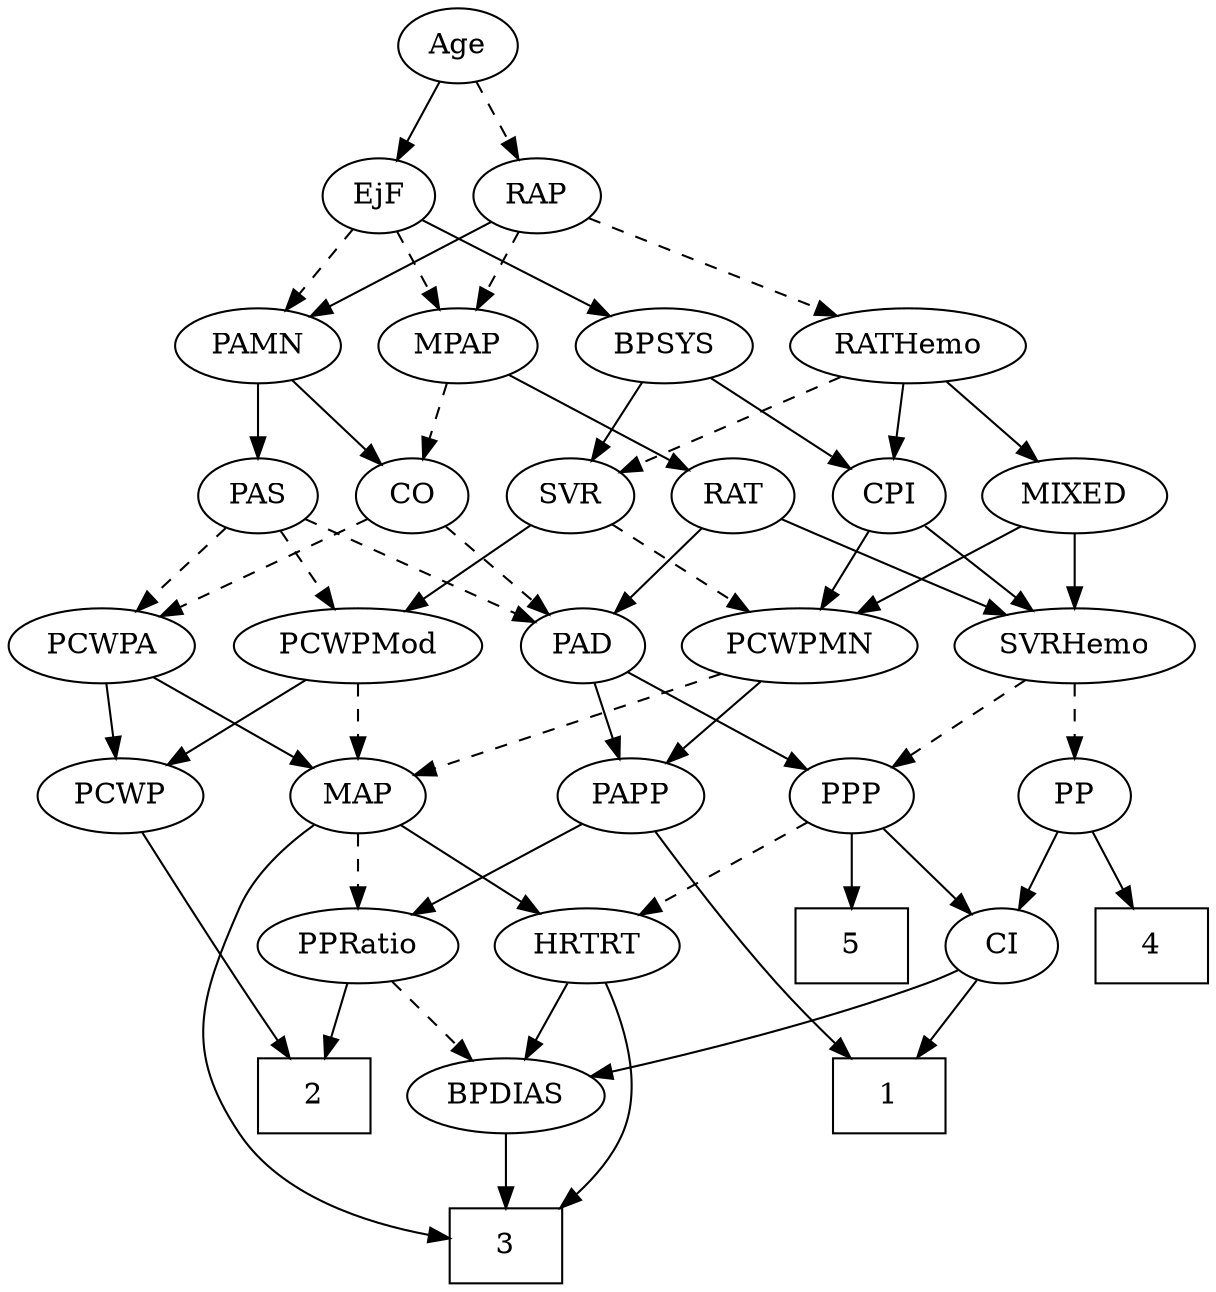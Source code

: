 strict digraph {
	graph [bb="0,0,544.6,612"];
	node [label="\N"];
	1	[height=0.5,
		pos="398.6,90",
		shape=box,
		width=0.75];
	2	[height=0.5,
		pos="140.6,90",
		shape=box,
		width=0.75];
	3	[height=0.5,
		pos="195.6,18",
		shape=box,
		width=0.75];
	4	[height=0.5,
		pos="517.6,162",
		shape=box,
		width=0.75];
	5	[height=0.5,
		pos="373.6,162",
		shape=box,
		width=0.75];
	Age	[height=0.5,
		pos="185.6,594",
		width=0.75];
	EjF	[height=0.5,
		pos="149.6,522",
		width=0.75];
	Age -> EjF	[pos="e,157.9,539.15 177.25,576.76 172.88,568.28 167.45,557.71 162.55,548.2",
		style=solid];
	RAP	[height=0.5,
		pos="222.6,522",
		width=0.77632];
	Age -> RAP	[pos="e,214.06,539.15 194.18,576.76 198.66,568.28 204.25,557.71 209.28,548.2",
		style=dashed];
	MPAP	[height=0.5,
		pos="186.6,450",
		width=0.97491];
	EjF -> MPAP	[pos="e,177.8,467.63 158.18,504.76 162.6,496.4 168.09,486.02 173.06,476.61",
		style=dashed];
	BPSYS	[height=0.5,
		pos="277.6,450",
		width=1.0471];
	EjF -> BPSYS	[pos="e,253.48,464.19 169.88,509.91 189.92,498.95 220.91,482 244.51,469.09",
		style=solid];
	PAMN	[height=0.5,
		pos="97.596,450",
		width=1.011];
	EjF -> PAMN	[pos="e,109.83,467.47 138.06,505.46 131.58,496.74 123.34,485.65 115.99,475.76",
		style=dashed];
	RAP -> MPAP	[pos="e,195.15,467.63 214.25,504.76 209.95,496.4 204.6,486.02 199.77,476.61",
		style=dashed];
	RAP -> PAMN	[pos="e,120.93,464.07 202.23,509.6 182.66,498.63 152.75,481.89 129.92,469.1",
		style=solid];
	RATHemo	[height=0.5,
		pos="382.6,450",
		width=1.3721];
	RAP -> RATHemo	[pos="e,352.2,464.3 245.18,511.12 270.55,500.02 312.21,481.8 343.02,468.32",
		style=dashed];
	MIXED	[height=0.5,
		pos="467.6,378",
		width=1.1193];
	PCWPMN	[height=0.5,
		pos="349.6,306",
		width=1.3902];
	MIXED -> PCWPMN	[pos="e,374.49,321.77 444.28,363.17 426.81,352.8 402.65,338.47 383.1,326.88",
		style=solid];
	SVRHemo	[height=0.5,
		pos="467.6,306",
		width=1.3902];
	MIXED -> SVRHemo	[pos="e,467.6,324.1 467.6,359.7 467.6,351.98 467.6,342.71 467.6,334.11",
		style=solid];
	CO	[height=0.5,
		pos="164.6,378",
		width=0.75];
	MPAP -> CO	[pos="e,169.87,395.79 181.27,432.05 178.76,424.06 175.7,414.33 172.89,405.4",
		style=dashed];
	RAT	[height=0.5,
		pos="310.6,378",
		width=0.75827];
	MPAP -> RAT	[pos="e,290.46,390.37 209.34,436.16 229.65,424.7 259.51,407.84 281.54,395.4",
		style=solid];
	CPI	[height=0.5,
		pos="382.6,378",
		width=0.75];
	BPSYS -> CPI	[pos="e,364.1,391.33 298.59,435 314.9,424.13 337.64,408.97 355.35,397.16",
		style=solid];
	SVR	[height=0.5,
		pos="237.6,378",
		width=0.77632];
	BPSYS -> SVR	[pos="e,247.01,395.47 268.12,432.41 263.33,424.04 257.43,413.71 252.09,404.37",
		style=solid];
	PAD	[height=0.5,
		pos="252.6,306",
		width=0.79437];
	PPP	[height=0.5,
		pos="373.6,234",
		width=0.75];
	PAD -> PPP	[pos="e,353.68,246.52 272.85,293.28 292.6,281.86 322.82,264.37 345.01,251.54",
		style=solid];
	PAPP	[height=0.5,
		pos="274.6,234",
		width=0.88464];
	PAD -> PAPP	[pos="e,269.32,251.79 257.92,288.05 260.44,280.06 263.49,270.33 266.3,261.4",
		style=solid];
	CO -> PAD	[pos="e,235.38,320.69 181.56,363.5 194.51,353.21 212.54,338.86 227.2,327.2",
		style=dashed];
	PCWPA	[height=0.5,
		pos="41.596,306",
		width=1.1555];
	CO -> PCWPA	[pos="e,65.854,320.8 144.56,365.6 125.65,354.84 96.962,338.51 74.664,325.82",
		style=dashed];
	PAS	[height=0.5,
		pos="92.596,378",
		width=0.75];
	PAS -> PAD	[pos="e,230.13,317.16 113.84,366.77 118.67,364.5 123.8,362.14 128.6,360 166.45,343.15 176.57,340.46 214.6,324 216.64,323.11 218.75,322.19 \
220.87,321.26",
		style=dashed];
	PCWPMod	[height=0.5,
		pos="153.6,306",
		width=1.4443];
	PAS -> PCWPMod	[pos="e,138.97,323.79 105.53,362.15 113.26,353.29 123.27,341.8 132.15,331.61",
		style=dashed];
	PAS -> PCWPA	[pos="e,53.594,323.47 81.278,361.46 74.923,352.74 66.844,341.65 59.637,331.76",
		style=dashed];
	PAMN -> CO	[pos="e,150.68,393.54 112.47,433.46 121.65,423.87 133.57,411.42 143.69,400.84",
		style=solid];
	PAMN -> PAS	[pos="e,93.818,396.1 96.36,431.7 95.809,423.98 95.147,414.71 94.533,406.11",
		style=solid];
	RATHemo -> MIXED	[pos="e,449.26,394.1 401.88,433.12 413.54,423.52 428.55,411.16 441.28,400.67",
		style=solid];
	RATHemo -> CPI	[pos="e,382.6,396.1 382.6,431.7 382.6,423.98 382.6,414.71 382.6,406.11",
		style=solid];
	RATHemo -> SVR	[pos="e,259.56,389.6 353.95,435.17 329.36,423.3 293.99,406.22 268.71,394.02",
		style=dashed];
	CPI -> PCWPMN	[pos="e,357.59,323.96 374.78,360.41 370.93,352.25 366.2,342.22 361.88,333.07",
		style=solid];
	CPI -> SVRHemo	[pos="e,448.59,322.65 398.99,363.5 410.84,353.74 427.12,340.33 440.85,329.02",
		style=solid];
	RAT -> PAD	[pos="e,265.56,322.64 298.01,361.81 290.44,352.67 280.64,340.85 272.09,330.52",
		style=solid];
	RAT -> SVRHemo	[pos="e,436.65,320.27 332.25,366.65 336.97,364.43 341.94,362.12 346.6,360 373.38,347.81 403.72,334.53 427.31,324.31",
		style=solid];
	SVR -> PCWPMod	[pos="e,172.8,323.01 221,363.17 209.52,353.6 193.98,340.65 180.71,329.6",
		style=solid];
	SVR -> PCWPMN	[pos="e,325.64,321.97 257.11,364.81 273.63,354.48 297.66,339.46 317.08,327.32",
		style=dashed];
	MAP	[height=0.5,
		pos="153.6,234",
		width=0.84854];
	PCWPMod -> MAP	[pos="e,153.6,252.1 153.6,287.7 153.6,279.98 153.6,270.71 153.6,262.11",
		style=dashed];
	PCWP	[height=0.5,
		pos="47.596,234",
		width=0.97491];
	PCWPMod -> PCWP	[pos="e,68.396,248.74 130.6,289.81 114.83,279.4 93.792,265.51 76.839,254.31",
		style=solid];
	PCWPA -> MAP	[pos="e,133.22,247.73 64.261,290.83 81.698,279.94 105.91,264.8 124.74,253.04",
		style=solid];
	PCWPA -> PCWP	[pos="e,46.13,252.1 43.079,287.7 43.741,279.98 44.535,270.71 45.272,262.11",
		style=solid];
	PCWPMN -> MAP	[pos="e,179.23,244.16 315.46,292.81 279.97,280.13 224.69,260.39 188.81,247.57",
		style=dashed];
	PCWPMN -> PAPP	[pos="e,290.36,249.72 332.2,288.76 321.93,279.18 308.81,266.94 297.69,256.55",
		style=solid];
	PP	[height=0.5,
		pos="467.6,234",
		width=0.75];
	SVRHemo -> PP	[pos="e,467.6,252.1 467.6,287.7 467.6,279.98 467.6,270.71 467.6,262.11",
		style=dashed];
	SVRHemo -> PPP	[pos="e,390.94,247.91 446.73,289.46 432.72,279.03 414.15,265.2 399.24,254.09",
		style=dashed];
	BPDIAS	[height=0.5,
		pos="265.6,90",
		width=1.1735];
	BPDIAS -> 3	[pos="e,212.89,36.292 249.71,73.116 240.97,64.373 229.93,53.334 220.11,43.51",
		style=solid];
	MAP -> 3	[pos="e,168.31,26.659 135.49,219.44 124.25,209.84 110.81,195.87 104.6,180 87.1,135.3 80.675,113.61 104.6,72 116.26,51.704 139.03,38.451 \
158.87,30.274",
		style=solid];
	PPRatio	[height=0.5,
		pos="153.6,162",
		width=1.1013];
	MAP -> PPRatio	[pos="e,153.6,180.1 153.6,215.7 153.6,207.98 153.6,198.71 153.6,190.11",
		style=dashed];
	HRTRT	[height=0.5,
		pos="250.6,162",
		width=1.1013];
	MAP -> HRTRT	[pos="e,230.28,177.66 172.3,219.5 186.33,209.38 205.79,195.34 221.79,183.79",
		style=solid];
	PP -> 4	[pos="e,505.12,180.46 478.69,217.46 484.75,208.99 492.39,198.29 499.3,188.61",
		style=solid];
	CI	[height=0.5,
		pos="445.6,162",
		width=0.75];
	PP -> CI	[pos="e,450.87,179.79 462.27,216.05 459.76,208.06 456.7,198.33 453.89,189.4",
		style=solid];
	PPP -> 5	[pos="e,373.6,180.1 373.6,215.7 373.6,207.98 373.6,198.71 373.6,190.11",
		style=solid];
	PPP -> CI	[pos="e,430.8,177.38 388.17,218.83 398.35,208.94 412.12,195.55 423.63,184.36",
		style=solid];
	PPP -> HRTRT	[pos="e,274.42,176.56 353.56,221.6 334.53,210.77 305.6,194.3 283.24,181.58",
		style=dashed];
	PPRatio -> 2	[pos="e,143.8,108.28 150.45,144.05 149.02,136.35 147.29,127.03 145.68,118.36",
		style=solid];
	PPRatio -> BPDIAS	[pos="e,242.86,105.21 175.99,147 192.67,136.58 215.66,122.21 234.17,110.64",
		style=dashed];
	PCWP -> 2	[pos="e,128.8,108.11 57.97,216.51 69.294,198.58 88.026,169.12 104.6,144 110.57,134.95 117.21,125.1 123.15,116.38",
		style=solid];
	CI -> 1	[pos="e,410.21,108.29 434.93,145.12 429.29,136.72 422.23,126.2 415.83,116.67",
		style=solid];
	CI -> BPDIAS	[pos="e,297.66,101.88 424.42,150.62 419.58,148.35 414.44,146.03 409.6,144 375.64,129.77 336.38,115.45 307.44,105.3",
		style=solid];
	PAPP -> 1	[pos="e,376.27,108.22 284.45,216.71 296.03,198.17 316.38,167.44 337.6,144 346.88,133.74 358.07,123.52 368.31,114.83",
		style=solid];
	PAPP -> PPRatio	[pos="e,177.11,176.6 252.96,220.49 234.29,209.68 207.04,193.92 185.8,181.63",
		style=solid];
	HRTRT -> 3	[pos="e,197.29,36.326 237.14,144.79 229.47,134.76 220.27,121.3 214.6,108 206.18,88.293 201.35,64.488 198.67,46.458",
		style=solid];
	HRTRT -> BPDIAS	[pos="e,261.89,108.28 254.23,144.05 255.9,136.26 257.92,126.82 259.79,118.08",
		style=solid];
}
